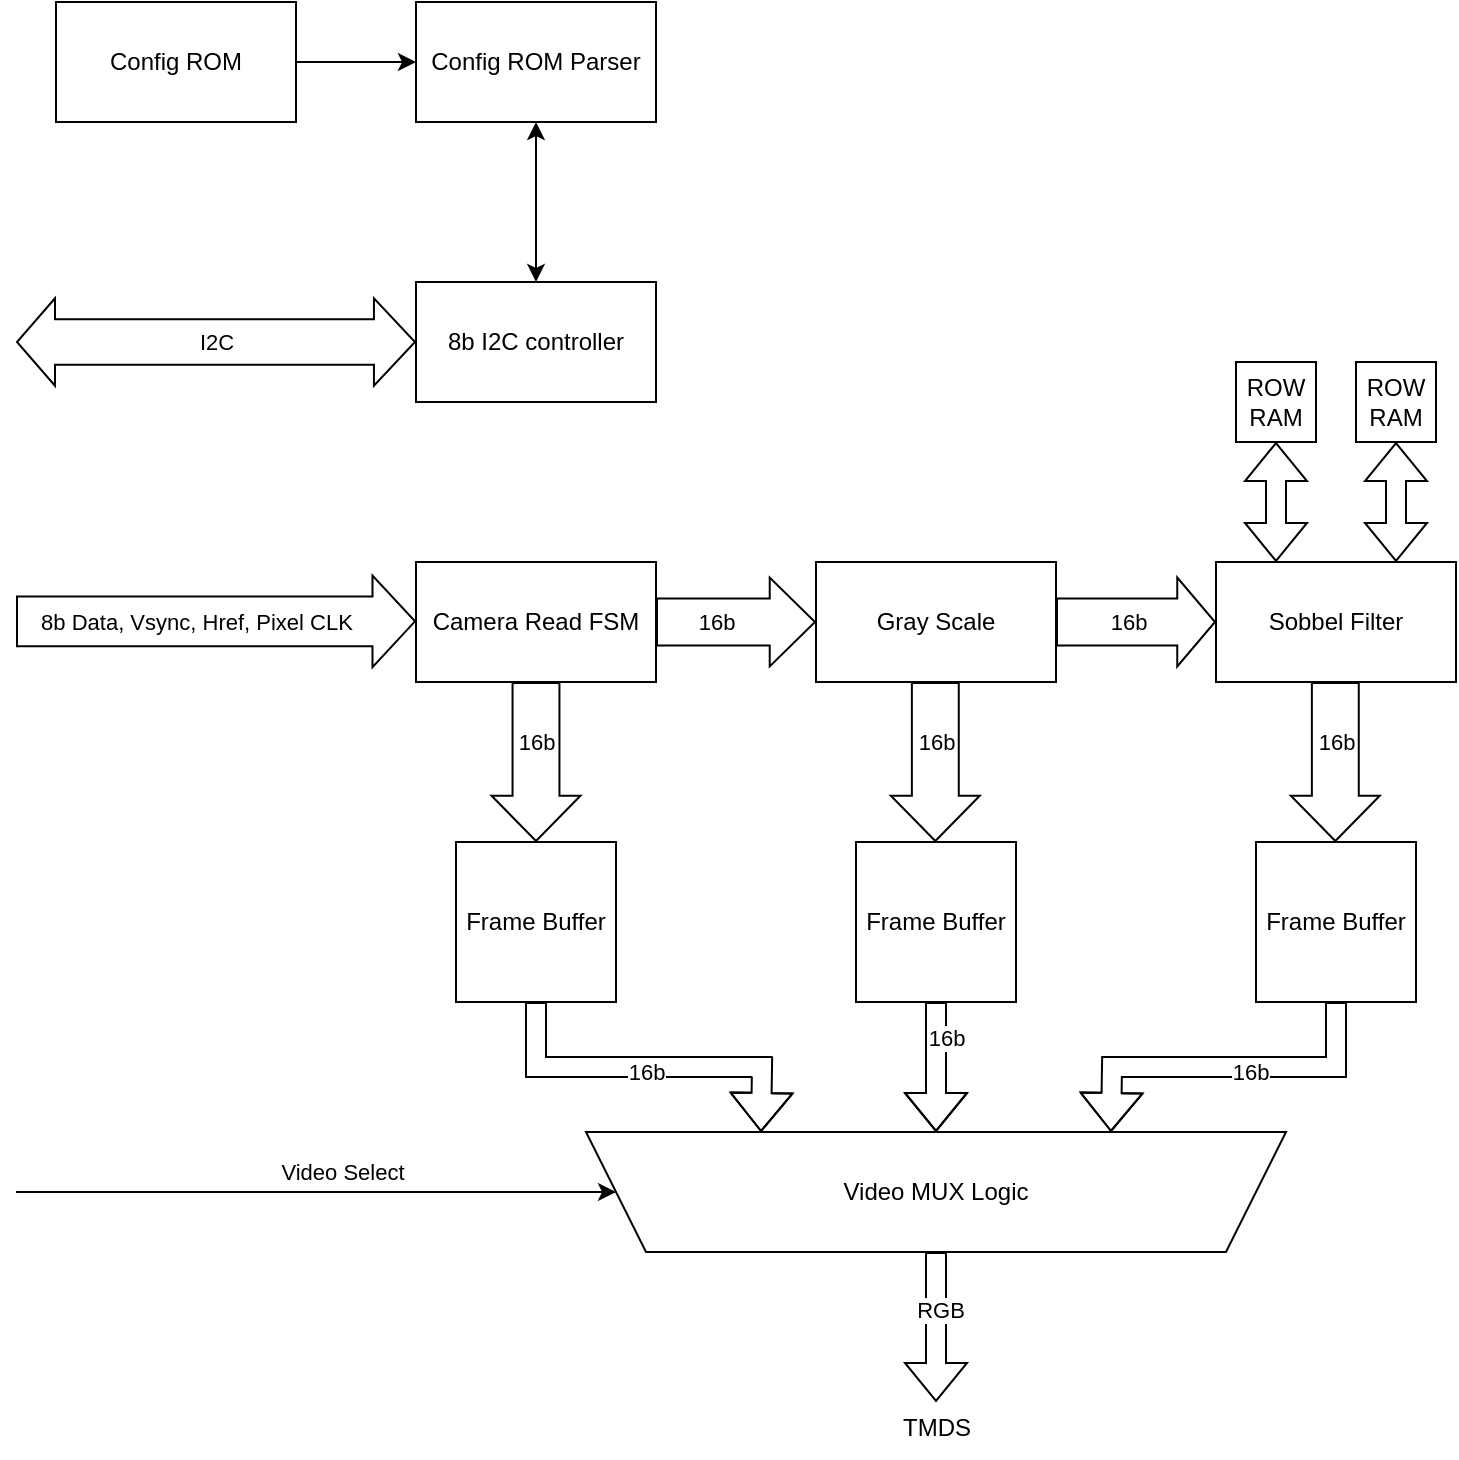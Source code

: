 <mxfile version="27.0.9">
  <diagram name="Page-1" id="DNJmOOD31m_OkfDTv6hF">
    <mxGraphModel dx="2370" dy="901" grid="1" gridSize="10" guides="1" tooltips="1" connect="1" arrows="1" fold="1" page="1" pageScale="1" pageWidth="827" pageHeight="1169" math="0" shadow="0">
      <root>
        <mxCell id="0" />
        <mxCell id="1" parent="0" />
        <mxCell id="XQxry5hGJhZIRHLmm0Vk-6" value="" style="edgeStyle=orthogonalEdgeStyle;rounded=0;orthogonalLoop=1;jettySize=auto;html=1;startArrow=classic;startFill=1;" edge="1" parent="1" source="XQxry5hGJhZIRHLmm0Vk-3" target="XQxry5hGJhZIRHLmm0Vk-5">
          <mxGeometry relative="1" as="geometry" />
        </mxCell>
        <mxCell id="XQxry5hGJhZIRHLmm0Vk-3" value="8b I2C controller" style="rounded=0;whiteSpace=wrap;html=1;" vertex="1" parent="1">
          <mxGeometry x="160" y="160" width="120" height="60" as="geometry" />
        </mxCell>
        <mxCell id="XQxry5hGJhZIRHLmm0Vk-5" value="Config ROM Parser" style="rounded=0;whiteSpace=wrap;html=1;" vertex="1" parent="1">
          <mxGeometry x="160" y="20" width="120" height="60" as="geometry" />
        </mxCell>
        <mxCell id="XQxry5hGJhZIRHLmm0Vk-7" value="" style="shape=flexArrow;endArrow=classic;html=1;rounded=0;entryX=0;entryY=0.5;entryDx=0;entryDy=0;startArrow=block;width=22.759;endSize=6.51;" edge="1" parent="1" target="XQxry5hGJhZIRHLmm0Vk-3">
          <mxGeometry width="50" height="50" relative="1" as="geometry">
            <mxPoint x="-40" y="190" as="sourcePoint" />
            <mxPoint x="100" y="180" as="targetPoint" />
          </mxGeometry>
        </mxCell>
        <mxCell id="XQxry5hGJhZIRHLmm0Vk-8" value="I2C" style="edgeLabel;html=1;align=center;verticalAlign=middle;resizable=0;points=[];" vertex="1" connectable="0" parent="XQxry5hGJhZIRHLmm0Vk-7">
          <mxGeometry x="-0.124" y="-2" relative="1" as="geometry">
            <mxPoint x="12" y="-2" as="offset" />
          </mxGeometry>
        </mxCell>
        <mxCell id="XQxry5hGJhZIRHLmm0Vk-10" style="edgeStyle=orthogonalEdgeStyle;rounded=0;orthogonalLoop=1;jettySize=auto;html=1;exitX=1;exitY=0.5;exitDx=0;exitDy=0;entryX=0;entryY=0.5;entryDx=0;entryDy=0;" edge="1" parent="1" source="XQxry5hGJhZIRHLmm0Vk-9" target="XQxry5hGJhZIRHLmm0Vk-5">
          <mxGeometry relative="1" as="geometry" />
        </mxCell>
        <mxCell id="XQxry5hGJhZIRHLmm0Vk-9" value="Config ROM" style="rounded=0;whiteSpace=wrap;html=1;" vertex="1" parent="1">
          <mxGeometry x="-20" y="20" width="120" height="60" as="geometry" />
        </mxCell>
        <mxCell id="XQxry5hGJhZIRHLmm0Vk-17" value="" style="edgeStyle=orthogonalEdgeStyle;rounded=0;orthogonalLoop=1;jettySize=auto;html=1;shape=flexArrow;width=23.448;endSize=7.214;" edge="1" parent="1" source="XQxry5hGJhZIRHLmm0Vk-12" target="XQxry5hGJhZIRHLmm0Vk-16">
          <mxGeometry relative="1" as="geometry" />
        </mxCell>
        <mxCell id="XQxry5hGJhZIRHLmm0Vk-20" value="16b" style="edgeLabel;html=1;align=center;verticalAlign=middle;resizable=0;points=[];" vertex="1" connectable="0" parent="XQxry5hGJhZIRHLmm0Vk-17">
          <mxGeometry x="-0.52" y="-2" relative="1" as="geometry">
            <mxPoint x="11" y="-2" as="offset" />
          </mxGeometry>
        </mxCell>
        <mxCell id="XQxry5hGJhZIRHLmm0Vk-12" value="Camera Read FSM" style="rounded=0;whiteSpace=wrap;html=1;" vertex="1" parent="1">
          <mxGeometry x="160" y="300" width="120" height="60" as="geometry" />
        </mxCell>
        <mxCell id="XQxry5hGJhZIRHLmm0Vk-13" value="" style="shape=flexArrow;endArrow=classic;html=1;rounded=0;entryX=0;entryY=0.5;entryDx=0;entryDy=0;strokeWidth=1;width=24.828;endSize=6.752;" edge="1" parent="1">
          <mxGeometry width="50" height="50" relative="1" as="geometry">
            <mxPoint x="-40" y="329.66" as="sourcePoint" />
            <mxPoint x="160" y="329.66" as="targetPoint" />
          </mxGeometry>
        </mxCell>
        <mxCell id="XQxry5hGJhZIRHLmm0Vk-14" value="8b Data, Vsync, Href, Pixel CLK" style="edgeLabel;html=1;align=center;verticalAlign=middle;resizable=0;points=[];" vertex="1" connectable="0" parent="XQxry5hGJhZIRHLmm0Vk-13">
          <mxGeometry x="0.048" y="3" relative="1" as="geometry">
            <mxPoint x="-15" y="3" as="offset" />
          </mxGeometry>
        </mxCell>
        <mxCell id="XQxry5hGJhZIRHLmm0Vk-19" value="" style="edgeStyle=orthogonalEdgeStyle;rounded=0;orthogonalLoop=1;jettySize=auto;html=1;shape=flexArrow;width=23.448;endSize=5.959;" edge="1" parent="1" source="XQxry5hGJhZIRHLmm0Vk-16" target="XQxry5hGJhZIRHLmm0Vk-18">
          <mxGeometry relative="1" as="geometry" />
        </mxCell>
        <mxCell id="XQxry5hGJhZIRHLmm0Vk-21" value="16b" style="edgeLabel;html=1;align=center;verticalAlign=middle;resizable=0;points=[];" vertex="1" connectable="0" parent="XQxry5hGJhZIRHLmm0Vk-19">
          <mxGeometry x="-0.107" y="1" relative="1" as="geometry">
            <mxPoint y="1" as="offset" />
          </mxGeometry>
        </mxCell>
        <mxCell id="XQxry5hGJhZIRHLmm0Vk-16" value="Gray Scale" style="rounded=0;whiteSpace=wrap;html=1;" vertex="1" parent="1">
          <mxGeometry x="360" y="300" width="120" height="60" as="geometry" />
        </mxCell>
        <mxCell id="XQxry5hGJhZIRHLmm0Vk-26" style="edgeStyle=orthogonalEdgeStyle;rounded=0;orthogonalLoop=1;jettySize=auto;html=1;exitX=0.25;exitY=0;exitDx=0;exitDy=0;entryX=0.5;entryY=1;entryDx=0;entryDy=0;shape=flexArrow;startArrow=block;" edge="1" parent="1" source="XQxry5hGJhZIRHLmm0Vk-18" target="XQxry5hGJhZIRHLmm0Vk-24">
          <mxGeometry relative="1" as="geometry" />
        </mxCell>
        <mxCell id="XQxry5hGJhZIRHLmm0Vk-27" style="edgeStyle=orthogonalEdgeStyle;rounded=0;orthogonalLoop=1;jettySize=auto;html=1;exitX=0.75;exitY=0;exitDx=0;exitDy=0;entryX=0.5;entryY=1;entryDx=0;entryDy=0;shape=flexArrow;startArrow=block;" edge="1" parent="1" source="XQxry5hGJhZIRHLmm0Vk-18" target="XQxry5hGJhZIRHLmm0Vk-25">
          <mxGeometry relative="1" as="geometry" />
        </mxCell>
        <mxCell id="XQxry5hGJhZIRHLmm0Vk-18" value="Sobbel Filter" style="rounded=0;whiteSpace=wrap;html=1;" vertex="1" parent="1">
          <mxGeometry x="560" y="300" width="120" height="60" as="geometry" />
        </mxCell>
        <mxCell id="XQxry5hGJhZIRHLmm0Vk-24" value="ROW&lt;div&gt;RAM&lt;/div&gt;" style="whiteSpace=wrap;html=1;aspect=fixed;" vertex="1" parent="1">
          <mxGeometry x="570" y="200" width="40" height="40" as="geometry" />
        </mxCell>
        <mxCell id="XQxry5hGJhZIRHLmm0Vk-25" value="ROW&lt;div&gt;RAM&lt;/div&gt;" style="whiteSpace=wrap;html=1;aspect=fixed;" vertex="1" parent="1">
          <mxGeometry x="630" y="200" width="40" height="40" as="geometry" />
        </mxCell>
        <mxCell id="XQxry5hGJhZIRHLmm0Vk-41" style="edgeStyle=orthogonalEdgeStyle;rounded=0;orthogonalLoop=1;jettySize=auto;html=1;exitX=0.5;exitY=1;exitDx=0;exitDy=0;entryX=0.5;entryY=1;entryDx=0;entryDy=0;shape=flexArrow;" edge="1" parent="1" source="XQxry5hGJhZIRHLmm0Vk-28">
          <mxGeometry relative="1" as="geometry">
            <mxPoint x="420" y="585" as="targetPoint" />
          </mxGeometry>
        </mxCell>
        <mxCell id="XQxry5hGJhZIRHLmm0Vk-28" value="Frame Buffer" style="whiteSpace=wrap;html=1;aspect=fixed;" vertex="1" parent="1">
          <mxGeometry x="380" y="440" width="80" height="80" as="geometry" />
        </mxCell>
        <mxCell id="XQxry5hGJhZIRHLmm0Vk-42" style="edgeStyle=orthogonalEdgeStyle;rounded=0;orthogonalLoop=1;jettySize=auto;html=1;exitX=0.5;exitY=1;exitDx=0;exitDy=0;entryX=0.25;entryY=1;entryDx=0;entryDy=0;shape=flexArrow;" edge="1" parent="1" source="XQxry5hGJhZIRHLmm0Vk-29">
          <mxGeometry relative="1" as="geometry">
            <mxPoint x="507.5" y="585" as="targetPoint" />
          </mxGeometry>
        </mxCell>
        <mxCell id="XQxry5hGJhZIRHLmm0Vk-43" value="16b" style="edgeLabel;html=1;align=center;verticalAlign=middle;resizable=0;points=[];" vertex="1" connectable="0" parent="XQxry5hGJhZIRHLmm0Vk-42">
          <mxGeometry x="-0.281" y="2" relative="1" as="geometry">
            <mxPoint x="-12" as="offset" />
          </mxGeometry>
        </mxCell>
        <mxCell id="XQxry5hGJhZIRHLmm0Vk-29" value="Frame Buffer" style="whiteSpace=wrap;html=1;aspect=fixed;" vertex="1" parent="1">
          <mxGeometry x="580" y="440" width="80" height="80" as="geometry" />
        </mxCell>
        <mxCell id="XQxry5hGJhZIRHLmm0Vk-40" style="edgeStyle=orthogonalEdgeStyle;rounded=0;orthogonalLoop=1;jettySize=auto;html=1;exitX=0.5;exitY=1;exitDx=0;exitDy=0;entryX=0.75;entryY=1;entryDx=0;entryDy=0;shape=flexArrow;" edge="1" parent="1" source="XQxry5hGJhZIRHLmm0Vk-32">
          <mxGeometry relative="1" as="geometry">
            <mxPoint x="332.5" y="585" as="targetPoint" />
          </mxGeometry>
        </mxCell>
        <mxCell id="XQxry5hGJhZIRHLmm0Vk-32" value="Frame Buffer" style="whiteSpace=wrap;html=1;aspect=fixed;" vertex="1" parent="1">
          <mxGeometry x="180" y="440" width="80" height="80" as="geometry" />
        </mxCell>
        <mxCell id="XQxry5hGJhZIRHLmm0Vk-33" value="" style="edgeStyle=orthogonalEdgeStyle;rounded=0;orthogonalLoop=1;jettySize=auto;html=1;shape=flexArrow;width=23.448;endSize=7.214;exitX=0.5;exitY=1;exitDx=0;exitDy=0;entryX=0.5;entryY=0;entryDx=0;entryDy=0;" edge="1" parent="1" source="XQxry5hGJhZIRHLmm0Vk-12" target="XQxry5hGJhZIRHLmm0Vk-32">
          <mxGeometry relative="1" as="geometry">
            <mxPoint x="210" y="410" as="sourcePoint" />
            <mxPoint x="290" y="410" as="targetPoint" />
          </mxGeometry>
        </mxCell>
        <mxCell id="XQxry5hGJhZIRHLmm0Vk-34" value="16b" style="edgeLabel;html=1;align=center;verticalAlign=middle;resizable=0;points=[];" vertex="1" connectable="0" parent="XQxry5hGJhZIRHLmm0Vk-33">
          <mxGeometry x="-0.52" y="-2" relative="1" as="geometry">
            <mxPoint x="2" y="11" as="offset" />
          </mxGeometry>
        </mxCell>
        <mxCell id="XQxry5hGJhZIRHLmm0Vk-35" value="" style="edgeStyle=orthogonalEdgeStyle;rounded=0;orthogonalLoop=1;jettySize=auto;html=1;shape=flexArrow;width=23.448;endSize=7.214;exitX=0.5;exitY=1;exitDx=0;exitDy=0;entryX=0.5;entryY=0;entryDx=0;entryDy=0;" edge="1" parent="1">
          <mxGeometry relative="1" as="geometry">
            <mxPoint x="419.66" y="360" as="sourcePoint" />
            <mxPoint x="419.66" y="440" as="targetPoint" />
          </mxGeometry>
        </mxCell>
        <mxCell id="XQxry5hGJhZIRHLmm0Vk-36" value="16b" style="edgeLabel;html=1;align=center;verticalAlign=middle;resizable=0;points=[];" vertex="1" connectable="0" parent="XQxry5hGJhZIRHLmm0Vk-35">
          <mxGeometry x="-0.52" y="-2" relative="1" as="geometry">
            <mxPoint x="2" y="11" as="offset" />
          </mxGeometry>
        </mxCell>
        <mxCell id="XQxry5hGJhZIRHLmm0Vk-37" value="" style="edgeStyle=orthogonalEdgeStyle;rounded=0;orthogonalLoop=1;jettySize=auto;html=1;shape=flexArrow;width=23.448;endSize=7.214;exitX=0.5;exitY=1;exitDx=0;exitDy=0;entryX=0.5;entryY=0;entryDx=0;entryDy=0;" edge="1" parent="1">
          <mxGeometry relative="1" as="geometry">
            <mxPoint x="619.66" y="360" as="sourcePoint" />
            <mxPoint x="619.66" y="440" as="targetPoint" />
          </mxGeometry>
        </mxCell>
        <mxCell id="XQxry5hGJhZIRHLmm0Vk-38" value="16b" style="edgeLabel;html=1;align=center;verticalAlign=middle;resizable=0;points=[];" vertex="1" connectable="0" parent="XQxry5hGJhZIRHLmm0Vk-37">
          <mxGeometry x="-0.52" y="-2" relative="1" as="geometry">
            <mxPoint x="2" y="11" as="offset" />
          </mxGeometry>
        </mxCell>
        <mxCell id="XQxry5hGJhZIRHLmm0Vk-45" value="16b" style="edgeLabel;html=1;align=center;verticalAlign=middle;resizable=0;points=[];" vertex="1" connectable="0" parent="1">
          <mxGeometry x="420" y="540" as="geometry">
            <mxPoint x="5" y="-2" as="offset" />
          </mxGeometry>
        </mxCell>
        <mxCell id="XQxry5hGJhZIRHLmm0Vk-46" value="16b" style="edgeLabel;html=1;align=center;verticalAlign=middle;resizable=0;points=[];" vertex="1" connectable="0" parent="1">
          <mxGeometry x="340" y="570" as="geometry">
            <mxPoint x="-65" y="-15" as="offset" />
          </mxGeometry>
        </mxCell>
        <mxCell id="XQxry5hGJhZIRHLmm0Vk-47" value="" style="endArrow=classic;html=1;rounded=0;entryX=1;entryY=0.5;entryDx=0;entryDy=0;" edge="1" parent="1">
          <mxGeometry width="50" height="50" relative="1" as="geometry">
            <mxPoint x="-40" y="615" as="sourcePoint" />
            <mxPoint x="260" y="615" as="targetPoint" />
          </mxGeometry>
        </mxCell>
        <mxCell id="XQxry5hGJhZIRHLmm0Vk-48" value="Video Select" style="edgeLabel;html=1;align=center;verticalAlign=middle;resizable=0;points=[];" vertex="1" connectable="0" parent="XQxry5hGJhZIRHLmm0Vk-47">
          <mxGeometry x="0.305" y="3" relative="1" as="geometry">
            <mxPoint x="-33" y="-7" as="offset" />
          </mxGeometry>
        </mxCell>
        <mxCell id="XQxry5hGJhZIRHLmm0Vk-49" value="" style="shape=flexArrow;endArrow=classic;html=1;rounded=0;exitX=0.5;exitY=0;exitDx=0;exitDy=0;" edge="1" parent="1">
          <mxGeometry width="50" height="50" relative="1" as="geometry">
            <mxPoint x="420" y="645" as="sourcePoint" />
            <mxPoint x="420" y="720" as="targetPoint" />
          </mxGeometry>
        </mxCell>
        <mxCell id="XQxry5hGJhZIRHLmm0Vk-51" value="RGB" style="edgeLabel;html=1;align=center;verticalAlign=middle;resizable=0;points=[];" vertex="1" connectable="0" parent="XQxry5hGJhZIRHLmm0Vk-49">
          <mxGeometry x="-0.231" y="2" relative="1" as="geometry">
            <mxPoint as="offset" />
          </mxGeometry>
        </mxCell>
        <mxCell id="XQxry5hGJhZIRHLmm0Vk-50" value="TMDS" style="text;html=1;align=center;verticalAlign=middle;resizable=0;points=[];autosize=1;strokeColor=none;fillColor=none;" vertex="1" parent="1">
          <mxGeometry x="390" y="718" width="60" height="30" as="geometry" />
        </mxCell>
        <mxCell id="XQxry5hGJhZIRHLmm0Vk-53" value="Video MUX Logic" style="shape=trapezoid;perimeter=trapezoidPerimeter;whiteSpace=wrap;html=1;fixedSize=1;rotation=0;size=30;labelBorderColor=none;verticalAlign=middle;horizontal=1;direction=west;" vertex="1" parent="1">
          <mxGeometry x="245" y="585" width="350" height="60" as="geometry" />
        </mxCell>
      </root>
    </mxGraphModel>
  </diagram>
</mxfile>
